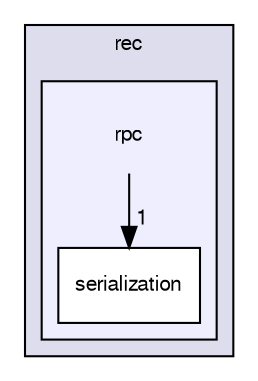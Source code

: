 digraph "rpc" {
  compound=true
  node [ fontsize="10", fontname="FreeSans"];
  edge [ labelfontsize="10", labelfontname="FreeSans"];
  subgraph clusterdir_f3846cdc88b49e96d7df11c33f0224a2 {
    graph [ bgcolor="#ddddee", pencolor="black", label="rec" fontname="FreeSans", fontsize="10", URL="dir_f3846cdc88b49e96d7df11c33f0224a2.html"]
  subgraph clusterdir_48f5dcebdc5b3b96e693d1cc6e4fa86e {
    graph [ bgcolor="#eeeeff", pencolor="black", label="" URL="dir_48f5dcebdc5b3b96e693d1cc6e4fa86e.html"];
    dir_48f5dcebdc5b3b96e693d1cc6e4fa86e [shape=plaintext label="rpc"];
    dir_ad5fd61ea549b53fab418681c621a5ed [shape=box label="serialization" color="black" fillcolor="white" style="filled" URL="dir_ad5fd61ea549b53fab418681c621a5ed.html"];
  }
  }
  dir_48f5dcebdc5b3b96e693d1cc6e4fa86e->dir_ad5fd61ea549b53fab418681c621a5ed [headlabel="1", labeldistance=1.5 headhref="dir_000004_000005.html"];
}
